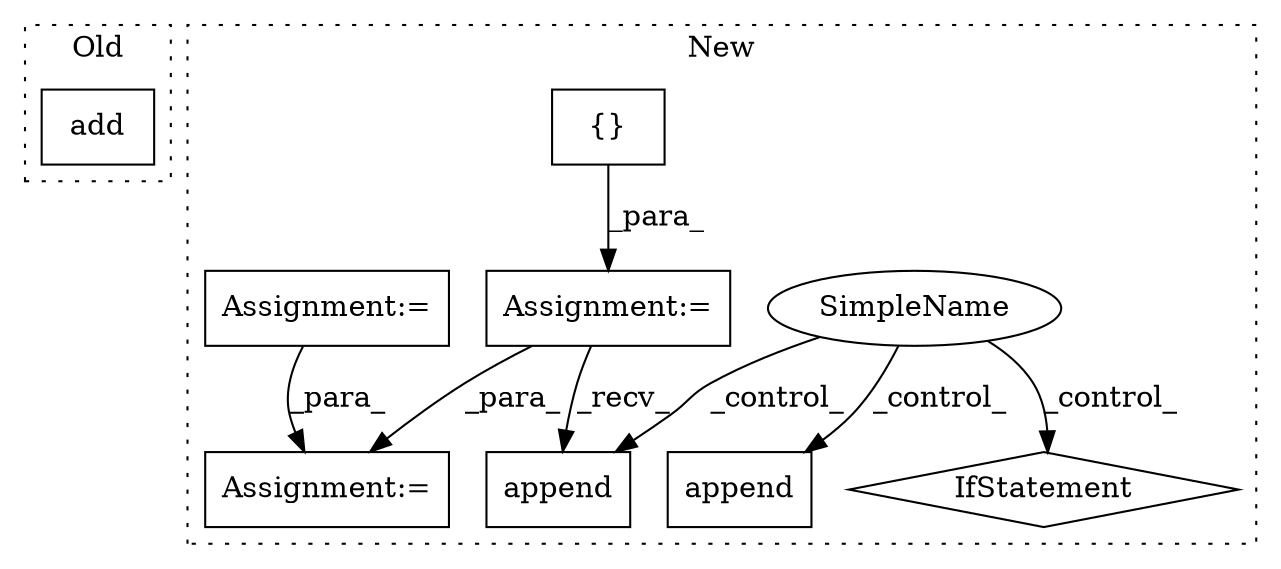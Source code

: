 digraph G {
subgraph cluster0 {
1 [label="add" a="32" s="1863,1881" l="4,1" shape="box"];
label = "Old";
style="dotted";
}
subgraph cluster1 {
2 [label="{}" a="4" s="1619" l="2" shape="box"];
3 [label="Assignment:=" a="7" s="2437,2578" l="73,2" shape="box"];
4 [label="Assignment:=" a="7" s="1609" l="1" shape="box"];
5 [label="append" a="32" s="2018,2026" l="7,1" shape="box"];
6 [label="SimpleName" a="42" s="" l="" shape="ellipse"];
7 [label="append" a="32" s="2048,2061" l="7,1" shape="box"];
8 [label="Assignment:=" a="7" s="1677" l="1" shape="box"];
9 [label="IfStatement" a="25" s="2105,2149" l="14,2" shape="diamond"];
label = "New";
style="dotted";
}
2 -> 4 [label="_para_"];
4 -> 3 [label="_para_"];
4 -> 5 [label="_recv_"];
6 -> 5 [label="_control_"];
6 -> 7 [label="_control_"];
6 -> 9 [label="_control_"];
8 -> 3 [label="_para_"];
}